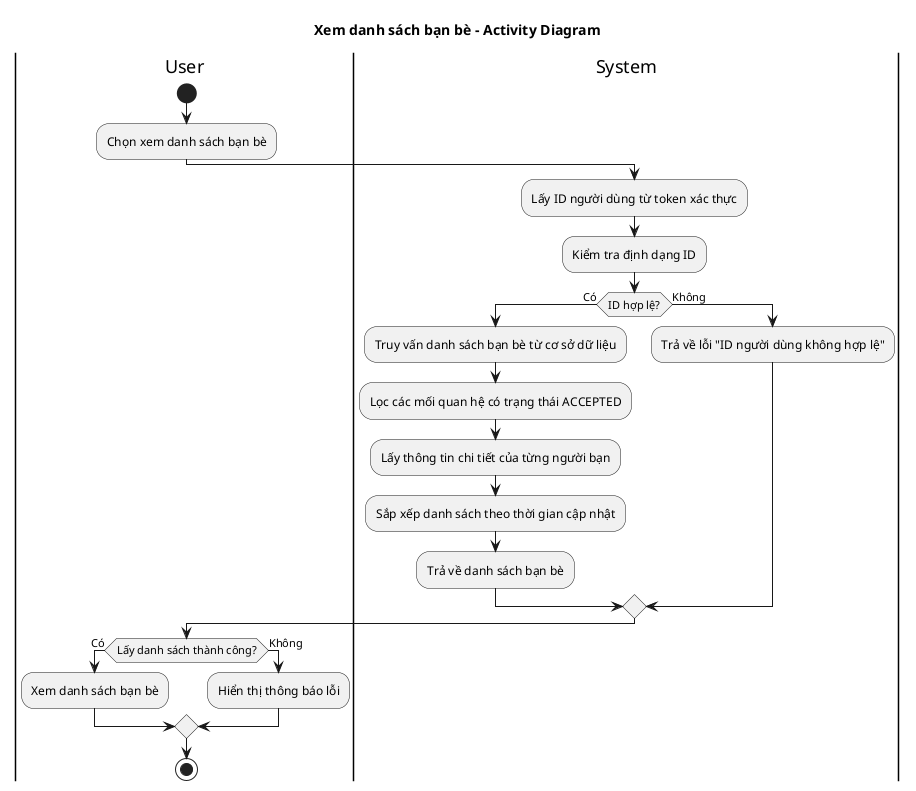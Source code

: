 @startuml Xem danh sách bạn bè - Activity Diagram
title Xem danh sách bạn bè - Activity Diagram

|User|
start
:Chọn xem danh sách bạn bè;

|System|
:Lấy ID người dùng từ token xác thực;
:Kiểm tra định dạng ID;

if (ID hợp lệ?) then (Có)
  :Truy vấn danh sách bạn bè từ cơ sở dữ liệu;
  :Lọc các mối quan hệ có trạng thái ACCEPTED;
  :Lấy thông tin chi tiết của từng người bạn;
  :Sắp xếp danh sách theo thời gian cập nhật;
  :Trả về danh sách bạn bè;
else (Không)
  :Trả về lỗi "ID người dùng không hợp lệ";
endif

|User|
if (Lấy danh sách thành công?) then (Có)
  :Xem danh sách bạn bè;
else (Không)
  :Hiển thị thông báo lỗi;
endif

stop
@enduml
